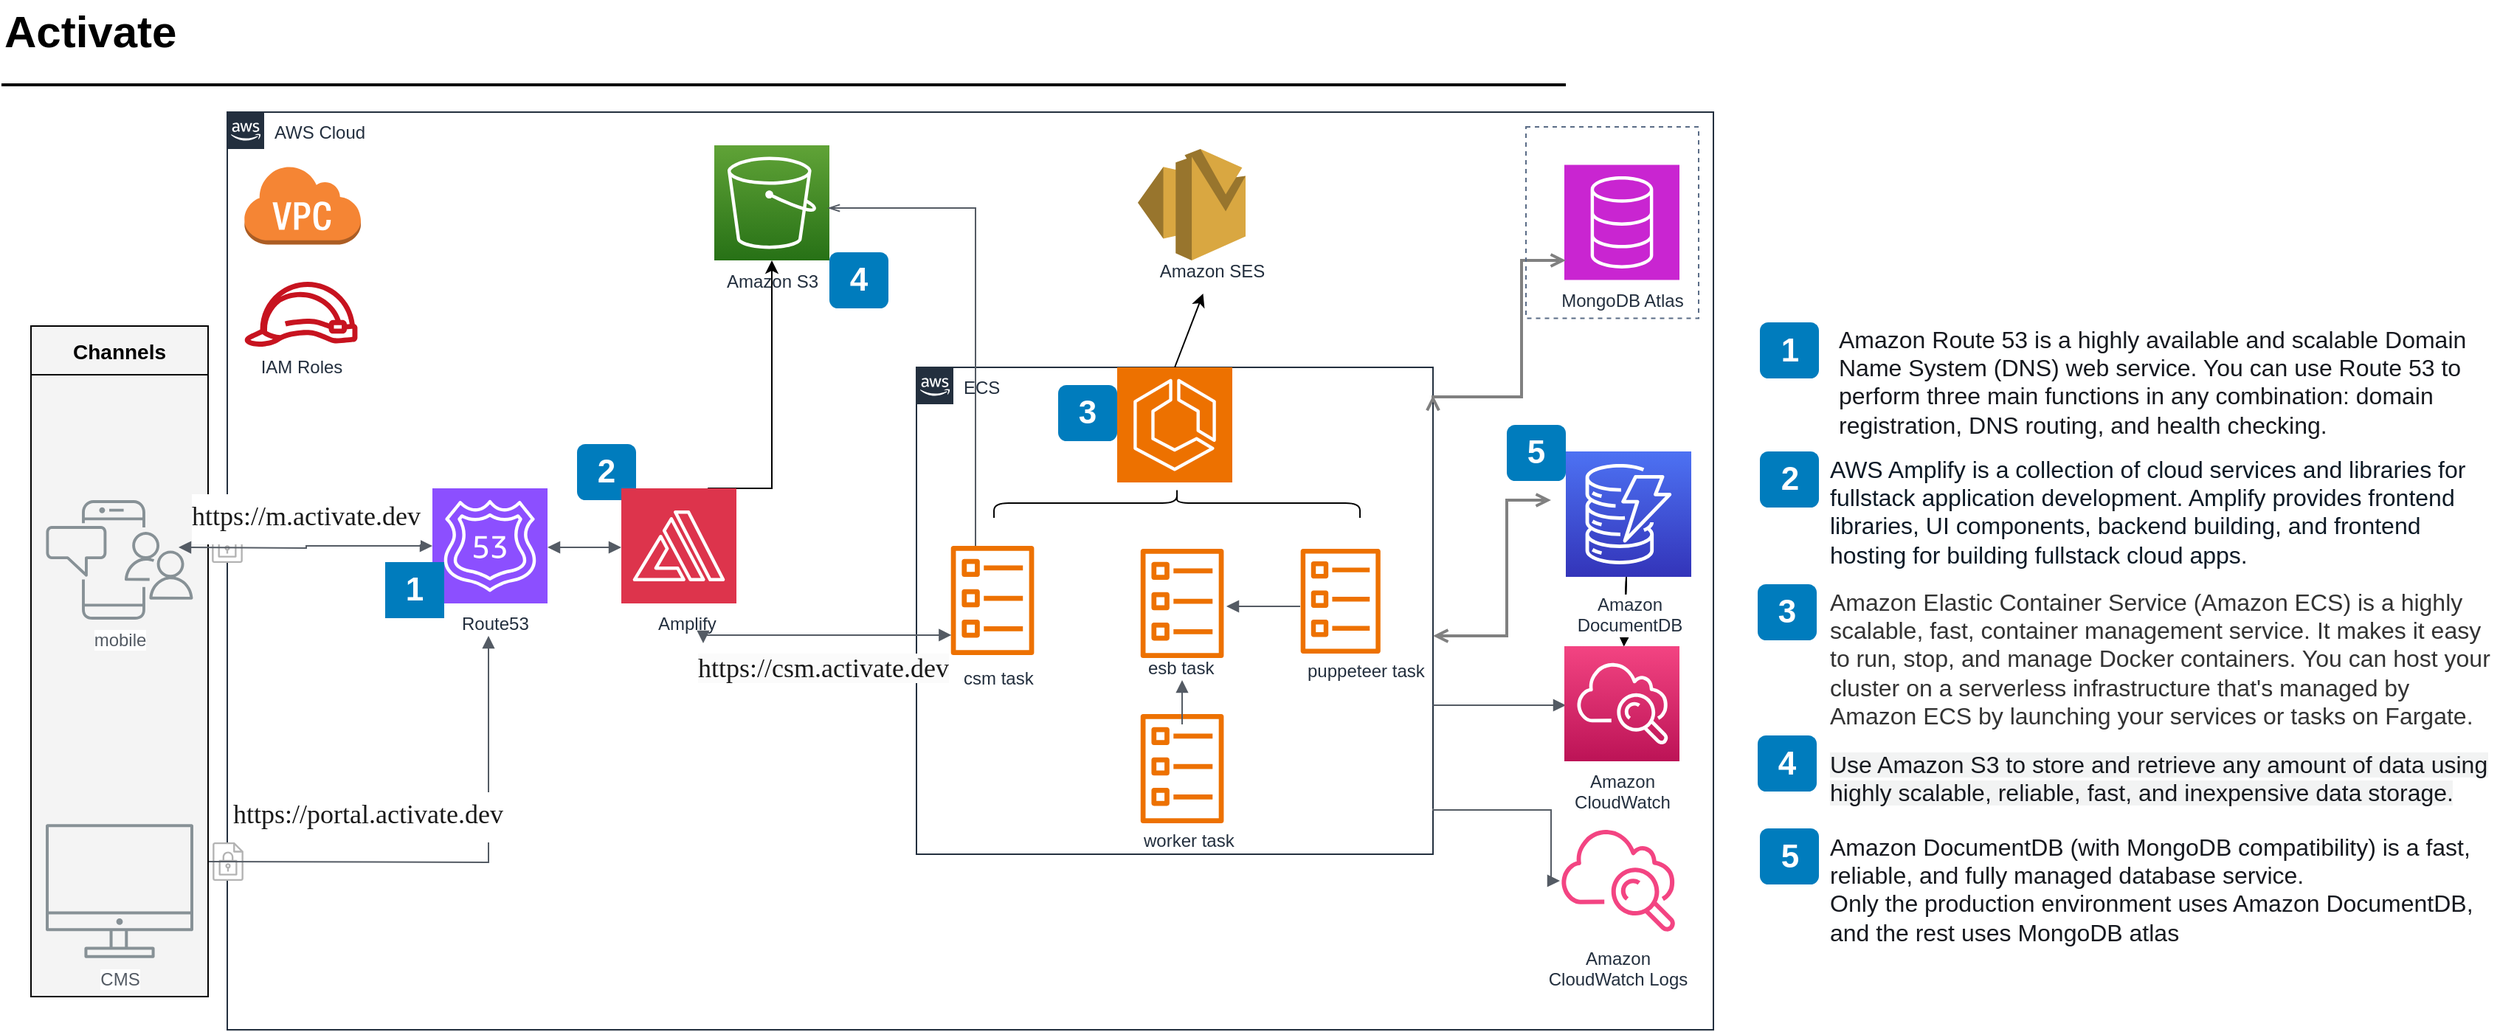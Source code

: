 <mxfile version="24.6.5" type="github">
  <diagram id="oN_dZjyq7tLWCpyC6PZo" name="Page-3">
    <mxGraphModel dx="2854" dy="494" grid="1" gridSize="10" guides="1" tooltips="1" connect="1" arrows="1" fold="1" page="1" pageScale="1" pageWidth="850" pageHeight="1100" math="0" shadow="0">
      <root>
        <mxCell id="0" />
        <mxCell id="1" parent="0" />
        <mxCell id="nvhKP5HM8xwmb2Cr7Fva-1" value="AWS Cloud" style="points=[[0,0],[0.25,0],[0.5,0],[0.75,0],[1,0],[1,0.25],[1,0.5],[1,0.75],[1,1],[0.75,1],[0.5,1],[0.25,1],[0,1],[0,0.75],[0,0.5],[0,0.25]];outlineConnect=0;gradientColor=none;html=1;whiteSpace=wrap;fontSize=12;fontStyle=0;shape=mxgraph.aws4.group;grIcon=mxgraph.aws4.group_aws_cloud_alt;strokeColor=#232F3E;fillColor=none;verticalAlign=top;align=left;spacingLeft=30;fontColor=#232F3E;dashed=0;labelBackgroundColor=none;container=1;pointerEvents=0;collapsible=0;recursiveResize=0;" vertex="1" parent="1">
          <mxGeometry x="-697" y="88" width="1007" height="622" as="geometry" />
        </mxCell>
        <mxCell id="2ERiE-DVfAWmRAEf4H8A-1" value="" style="sketch=0;points=[[0,0,0],[0.25,0,0],[0.5,0,0],[0.75,0,0],[1,0,0],[0,1,0],[0.25,1,0],[0.5,1,0],[0.75,1,0],[1,1,0],[0,0.25,0],[0,0.5,0],[0,0.75,0],[1,0.25,0],[1,0.5,0],[1,0.75,0]];outlineConnect=0;fontColor=#232F3E;fillColor=#8C4FFF;strokeColor=#ffffff;dashed=0;verticalLabelPosition=bottom;verticalAlign=top;align=center;html=1;fontSize=12;fontStyle=0;aspect=fixed;shape=mxgraph.aws4.resourceIcon;resIcon=mxgraph.aws4.route_53;" vertex="1" parent="nvhKP5HM8xwmb2Cr7Fva-1">
          <mxGeometry x="139" y="255" width="78" height="78" as="geometry" />
        </mxCell>
        <mxCell id="nvhKP5HM8xwmb2Cr7Fva-65" value="Amazon S3" style="outlineConnect=0;fontColor=#232F3E;gradientColor=#60A337;gradientDirection=north;fillColor=#277116;strokeColor=#ffffff;dashed=0;verticalLabelPosition=bottom;verticalAlign=top;align=center;html=1;fontSize=12;fontStyle=0;aspect=fixed;shape=mxgraph.aws4.resourceIcon;resIcon=mxgraph.aws4.s3;labelBackgroundColor=none;" vertex="1" parent="nvhKP5HM8xwmb2Cr7Fva-1">
          <mxGeometry x="330" y="22.5" width="78" height="78" as="geometry" />
        </mxCell>
        <mxCell id="nvhKP5HM8xwmb2Cr7Fva-62" value="1" style="rounded=1;whiteSpace=wrap;html=1;fillColor=#007CBD;strokeColor=none;fontColor=#FFFFFF;fontStyle=1;fontSize=22;labelBackgroundColor=none;arcSize=0;" vertex="1" parent="nvhKP5HM8xwmb2Cr7Fva-1">
          <mxGeometry x="107" y="305" width="40" height="38" as="geometry" />
        </mxCell>
        <mxCell id="2ERiE-DVfAWmRAEf4H8A-4" value="2" style="rounded=1;whiteSpace=wrap;html=1;fillColor=#007CBD;strokeColor=none;fontColor=#FFFFFF;fontStyle=1;fontSize=22;labelBackgroundColor=none;" vertex="1" parent="nvhKP5HM8xwmb2Cr7Fva-1">
          <mxGeometry x="237" y="225" width="40" height="38" as="geometry" />
        </mxCell>
        <mxCell id="ofdgv1xV2ZphtMdpXVPZ-7" style="edgeStyle=orthogonalEdgeStyle;rounded=0;orthogonalLoop=1;jettySize=auto;html=1;exitX=0.75;exitY=0;exitDx=0;exitDy=0;exitPerimeter=0;" edge="1" parent="nvhKP5HM8xwmb2Cr7Fva-1" source="ofdgv1xV2ZphtMdpXVPZ-1" target="nvhKP5HM8xwmb2Cr7Fva-65">
          <mxGeometry relative="1" as="geometry">
            <Array as="points">
              <mxPoint x="369" y="255" />
            </Array>
          </mxGeometry>
        </mxCell>
        <mxCell id="ofdgv1xV2ZphtMdpXVPZ-1" value="" style="sketch=0;points=[[0,0,0],[0.25,0,0],[0.5,0,0],[0.75,0,0],[1,0,0],[0,1,0],[0.25,1,0],[0.5,1,0],[0.75,1,0],[1,1,0],[0,0.25,0],[0,0.5,0],[0,0.75,0],[1,0.25,0],[1,0.5,0],[1,0.75,0]];outlineConnect=0;fontColor=#232F3E;fillColor=#DD344C;strokeColor=#ffffff;dashed=0;verticalLabelPosition=bottom;verticalAlign=top;align=center;html=1;fontSize=12;fontStyle=0;aspect=fixed;shape=mxgraph.aws4.resourceIcon;resIcon=mxgraph.aws4.amplify;" vertex="1" parent="nvhKP5HM8xwmb2Cr7Fva-1">
          <mxGeometry x="267" y="255" width="78" height="78" as="geometry" />
        </mxCell>
        <mxCell id="ofdgv1xV2ZphtMdpXVPZ-2" value="" style="edgeStyle=orthogonalEdgeStyle;html=1;endArrow=block;elbow=vertical;startArrow=block;startFill=1;endFill=1;strokeColor=#545B64;rounded=0;" edge="1" parent="nvhKP5HM8xwmb2Cr7Fva-1">
          <mxGeometry width="100" relative="1" as="geometry">
            <mxPoint x="217" y="295" as="sourcePoint" />
            <mxPoint x="267" y="295" as="targetPoint" />
          </mxGeometry>
        </mxCell>
        <mxCell id="nvhKP5HM8xwmb2Cr7Fva-63" value="4" style="rounded=1;whiteSpace=wrap;html=1;fillColor=#007CBD;strokeColor=none;fontColor=#FFFFFF;fontStyle=1;fontSize=22;labelBackgroundColor=none;" vertex="1" parent="nvhKP5HM8xwmb2Cr7Fva-1">
          <mxGeometry x="408" y="95" width="40" height="38" as="geometry" />
        </mxCell>
        <mxCell id="c7yBR3n4T7XLjnJSdbYd-3" value="&lt;div style=&quot;text-align: center;&quot;&gt;&lt;font color=&quot;#232f3e&quot;&gt;&lt;span style=&quot;text-wrap: nowrap; background-color: rgb(255, 255, 255);&quot;&gt;Amplify&lt;/span&gt;&lt;/font&gt;&lt;/div&gt;" style="text;whiteSpace=wrap;html=1;" vertex="1" parent="nvhKP5HM8xwmb2Cr7Fva-1">
          <mxGeometry x="289.5" y="333" width="33" height="27" as="geometry" />
        </mxCell>
        <mxCell id="c7yBR3n4T7XLjnJSdbYd-4" value="&lt;div style=&quot;text-align: center;&quot;&gt;&lt;font color=&quot;#232f3e&quot;&gt;&lt;span style=&quot;text-wrap: nowrap; background-color: rgb(255, 255, 255);&quot;&gt;Route53&lt;/span&gt;&lt;/font&gt;&lt;/div&gt;" style="text;whiteSpace=wrap;html=1;" vertex="1" parent="nvhKP5HM8xwmb2Cr7Fva-1">
          <mxGeometry x="157" y="333" width="33" height="40" as="geometry" />
        </mxCell>
        <mxCell id="nvhKP5HM8xwmb2Cr7Fva-104" value="" style="group" vertex="1" connectable="0" parent="nvhKP5HM8xwmb2Cr7Fva-1">
          <mxGeometry x="-10.0" y="495" width="21" height="26" as="geometry" />
        </mxCell>
        <mxCell id="nvhKP5HM8xwmb2Cr7Fva-105" value="" style="rounded=0;whiteSpace=wrap;html=1;labelBackgroundColor=#ffffff;fontSize=14;align=center;strokeColor=none;" vertex="1" parent="nvhKP5HM8xwmb2Cr7Fva-104">
          <mxGeometry width="21" height="26" as="geometry" />
        </mxCell>
        <mxCell id="nvhKP5HM8xwmb2Cr7Fva-106" value="" style="outlineConnect=0;fontColor=#232F3E;gradientColor=none;fillColor=#B3B3B3;strokeColor=none;dashed=0;verticalLabelPosition=bottom;verticalAlign=top;align=center;html=1;fontSize=12;fontStyle=0;aspect=fixed;pointerEvents=1;shape=mxgraph.aws4.encrypted_data;labelBackgroundColor=#ffffff;" vertex="1" parent="nvhKP5HM8xwmb2Cr7Fva-104">
          <mxGeometry width="21" height="26" as="geometry" />
        </mxCell>
        <UserObject label="&lt;meta charset=&quot;utf-8&quot;&gt;&lt;p style=&quot;forced-color-adjust: none; white-space-collapse: preserve; margin: 0px; line-height: 1px;&quot;&gt;&lt;span style=&quot;forced-color-adjust: none; font-family: &amp;quot;Microsoft YaHei&amp;quot;; color: rgb(25, 25, 25);&quot;&gt;&lt;font style=&quot;forced-color-adjust: none; font-size: 18px;&quot;&gt;&lt;br class=&quot;Apple-interchange-newline&quot;&gt;&lt;br style=&quot;forced-color-adjust: none;&quot;&gt;&lt;/font&gt;&lt;/span&gt;&lt;/p&gt;&lt;p style=&quot;forced-color-adjust: none; white-space-collapse: preserve; margin: 0px; line-height: 1px;&quot;&gt;&lt;span style=&quot;forced-color-adjust: none; font-family: &amp;quot;Microsoft YaHei&amp;quot;; color: rgb(25, 25, 25);&quot;&gt;&lt;font style=&quot;forced-color-adjust: none; font-size: 18px;&quot;&gt;&lt;br style=&quot;forced-color-adjust: none;&quot;&gt;&lt;/font&gt;&lt;/span&gt;&lt;/p&gt;&lt;p style=&quot;forced-color-adjust: none; white-space-collapse: preserve; margin: 0px; line-height: 1px;&quot;&gt;&lt;span style=&quot;forced-color-adjust: none; font-family: &amp;quot;Microsoft YaHei&amp;quot;; color: rgb(25, 25, 25);&quot;&gt;&lt;font style=&quot;forced-color-adjust: none; font-size: 18px;&quot;&gt;&lt;br style=&quot;forced-color-adjust: none;&quot;&gt;&lt;/font&gt;&lt;/span&gt;&lt;/p&gt;&lt;p style=&quot;forced-color-adjust: none; white-space-collapse: preserve; margin: 0px; line-height: 1px;&quot;&gt;&lt;span style=&quot;forced-color-adjust: none; font-family: &amp;quot;Microsoft YaHei&amp;quot;; color: rgb(25, 25, 25);&quot;&gt;&lt;font style=&quot;forced-color-adjust: none; font-size: 18px;&quot;&gt;&lt;br style=&quot;forced-color-adjust: none;&quot;&gt;&lt;/font&gt;&lt;/span&gt;&lt;/p&gt;&lt;p style=&quot;forced-color-adjust: none; white-space-collapse: preserve; margin: 0px; line-height: 1px;&quot;&gt;&lt;span style=&quot;forced-color-adjust: none; font-family: &amp;quot;Microsoft YaHei&amp;quot;; color: rgb(25, 25, 25);&quot;&gt;&lt;font style=&quot;forced-color-adjust: none; font-size: 18px;&quot;&gt;https://portal.activate.dev&lt;/font&gt;&lt;/span&gt;&lt;/p&gt;&lt;p style=&quot;forced-color-adjust: none; white-space-collapse: preserve; margin: 0px; line-height: 16px; font-family: &amp;quot;Microsoft YaHei&amp;quot;; font-size: 12pt;&quot;&gt;&lt;br style=&quot;forced-color-adjust: none; color: rgb(0, 0, 0); font-family: &amp;quot;Microsoft YaHei&amp;quot;; font-size: 16px; font-style: normal; font-variant-ligatures: normal; font-variant-caps: normal; font-weight: 400; letter-spacing: normal; orphans: 2; text-align: left; text-indent: 0px; text-transform: none; widows: 2; word-spacing: 0px; -webkit-text-stroke-width: 0px; white-space: pre-wrap; background-color: rgb(251, 251, 251); text-decoration-thickness: initial; text-decoration-style: initial; text-decoration-color: initial;&quot;&gt;&lt;/p&gt;" link="&lt;meta charset=&quot;utf-8&quot;&gt;&lt;p style=&quot;forced-color-adjust: none; white-space-collapse: preserve; margin: 0px; line-height: 1px;&quot;&gt;&lt;span style=&quot;forced-color-adjust: none; font-family: &amp;quot;Microsoft YaHei&amp;quot;; color: rgb(25, 25, 25);&quot;&gt;&lt;font style=&quot;forced-color-adjust: none; font-size: 18px;&quot;&gt;&lt;br class=&quot;Apple-interchange-newline&quot;&gt;&lt;br style=&quot;forced-color-adjust: none;&quot;&gt;&lt;/font&gt;&lt;/span&gt;&lt;/p&gt;&lt;p style=&quot;forced-color-adjust: none; white-space-collapse: preserve; margin: 0px; line-height: 1px;&quot;&gt;&lt;span style=&quot;forced-color-adjust: none; font-family: &amp;quot;Microsoft YaHei&amp;quot;; color: rgb(25, 25, 25);&quot;&gt;&lt;font style=&quot;forced-color-adjust: none; font-size: 18px;&quot;&gt;&lt;br style=&quot;forced-color-adjust: none;&quot;&gt;&lt;/font&gt;&lt;/span&gt;&lt;/p&gt;&lt;p style=&quot;forced-color-adjust: none; white-space-collapse: preserve; margin: 0px; line-height: 1px;&quot;&gt;&lt;span style=&quot;forced-color-adjust: none; font-family: &amp;quot;Microsoft YaHei&amp;quot;; color: rgb(25, 25, 25);&quot;&gt;&lt;font style=&quot;forced-color-adjust: none; font-size: 18px;&quot;&gt;&lt;br style=&quot;forced-color-adjust: none;&quot;&gt;&lt;/font&gt;&lt;/span&gt;&lt;/p&gt;&lt;p style=&quot;forced-color-adjust: none; white-space-collapse: preserve; margin: 0px; line-height: 1px;&quot;&gt;&lt;span style=&quot;forced-color-adjust: none; font-family: &amp;quot;Microsoft YaHei&amp;quot;; color: rgb(25, 25, 25);&quot;&gt;&lt;font style=&quot;forced-color-adjust: none; font-size: 18px;&quot;&gt;&lt;br style=&quot;forced-color-adjust: none;&quot;&gt;&lt;/font&gt;&lt;/span&gt;&lt;/p&gt;&lt;p style=&quot;forced-color-adjust: none; white-space-collapse: preserve; margin: 0px; line-height: 1px;&quot;&gt;&lt;span style=&quot;forced-color-adjust: none; font-family: &amp;quot;Microsoft YaHei&amp;quot;; color: rgb(25, 25, 25);&quot;&gt;&lt;font style=&quot;forced-color-adjust: none; font-size: 18px;&quot;&gt;https://portal.activate.dev&lt;/font&gt;&lt;/span&gt;&lt;/p&gt;&lt;p style=&quot;forced-color-adjust: none; white-space-collapse: preserve; margin: 0px; line-height: 16px; font-family: &amp;quot;Microsoft YaHei&amp;quot;; font-size: 12pt;&quot;&gt;&lt;br style=&quot;forced-color-adjust: none; color: rgb(0, 0, 0); font-family: &amp;quot;Microsoft YaHei&amp;quot;; font-size: 16px; font-style: normal; font-variant-ligatures: normal; font-variant-caps: normal; font-weight: 400; letter-spacing: normal; orphans: 2; text-align: left; text-indent: 0px; text-transform: none; widows: 2; word-spacing: 0px; -webkit-text-stroke-width: 0px; white-space: pre-wrap; background-color: rgb(251, 251, 251); text-decoration-thickness: initial; text-decoration-style: initial; text-decoration-color: initial;&quot;&gt;&lt;/p&gt;" id="2ERiE-DVfAWmRAEf4H8A-10">
          <mxCell style="edgeStyle=orthogonalEdgeStyle;html=1;endArrow=block;elbow=vertical;startArrow=block;startFill=1;endFill=1;strokeColor=#545B64;rounded=0;entryX=0.606;entryY=0.55;entryDx=0;entryDy=0;entryPerimeter=0;" edge="1" parent="nvhKP5HM8xwmb2Cr7Fva-104" target="c7yBR3n4T7XLjnJSdbYd-4">
            <mxGeometry x="-0.334" y="31" width="100" relative="1" as="geometry">
              <mxPoint x="-13.0" y="13" as="sourcePoint" />
              <mxPoint x="136.0" y="-99" as="targetPoint" />
              <mxPoint as="offset" />
            </mxGeometry>
          </mxCell>
        </UserObject>
        <mxCell id="c7yBR3n4T7XLjnJSdbYd-53" value="ECS" style="points=[[0,0],[0.25,0],[0.5,0],[0.75,0],[1,0],[1,0.25],[1,0.5],[1,0.75],[1,1],[0.75,1],[0.5,1],[0.25,1],[0,1],[0,0.75],[0,0.5],[0,0.25]];outlineConnect=0;gradientColor=none;html=1;whiteSpace=wrap;fontSize=12;fontStyle=0;container=1;pointerEvents=0;collapsible=0;recursiveResize=0;shape=mxgraph.aws4.group;grIcon=mxgraph.aws4.group_aws_cloud_alt;strokeColor=#232F3E;fillColor=none;verticalAlign=top;align=left;spacingLeft=30;fontColor=#232F3E;dashed=0;" vertex="1" parent="nvhKP5HM8xwmb2Cr7Fva-1">
          <mxGeometry x="467" y="173" width="350" height="330" as="geometry" />
        </mxCell>
        <mxCell id="7A9sbMXcNeyiRrZDGs7s-1" value="" style="sketch=0;points=[[0,0,0],[0.25,0,0],[0.5,0,0],[0.75,0,0],[1,0,0],[0,1,0],[0.25,1,0],[0.5,1,0],[0.75,1,0],[1,1,0],[0,0.25,0],[0,0.5,0],[0,0.75,0],[1,0.25,0],[1,0.5,0],[1,0.75,0]];outlineConnect=0;fontColor=#232F3E;fillColor=#ED7100;strokeColor=#ffffff;dashed=0;verticalLabelPosition=bottom;verticalAlign=top;align=center;html=1;fontSize=12;fontStyle=0;aspect=fixed;shape=mxgraph.aws4.resourceIcon;resIcon=mxgraph.aws4.ecs;" vertex="1" parent="c7yBR3n4T7XLjnJSdbYd-53">
          <mxGeometry x="136" width="78" height="78" as="geometry" />
        </mxCell>
        <mxCell id="c7yBR3n4T7XLjnJSdbYd-1" value="" style="sketch=0;outlineConnect=0;fontColor=#232F3E;gradientColor=none;fillColor=#ED7100;strokeColor=none;dashed=0;verticalLabelPosition=bottom;verticalAlign=top;align=center;html=1;fontSize=12;fontStyle=0;aspect=fixed;pointerEvents=1;shape=mxgraph.aws4.ecs_task;" vertex="1" parent="c7yBR3n4T7XLjnJSdbYd-53">
          <mxGeometry x="23" y="121" width="57.04" height="74" as="geometry" />
        </mxCell>
        <mxCell id="c7yBR3n4T7XLjnJSdbYd-5" value="&lt;div style=&quot;text-align: center;&quot;&gt;&lt;font color=&quot;#232f3e&quot;&gt;&lt;span style=&quot;text-wrap: nowrap; background-color: rgb(255, 255, 255);&quot;&gt;csm task&lt;/span&gt;&lt;/font&gt;&lt;/div&gt;" style="text;whiteSpace=wrap;html=1;" vertex="1" parent="c7yBR3n4T7XLjnJSdbYd-53">
          <mxGeometry x="30" y="197" width="50" height="25" as="geometry" />
        </mxCell>
        <mxCell id="c7yBR3n4T7XLjnJSdbYd-6" value="" style="sketch=0;outlineConnect=0;fontColor=#232F3E;gradientColor=none;fillColor=#ED7100;strokeColor=none;dashed=0;verticalLabelPosition=bottom;verticalAlign=top;align=center;html=1;fontSize=12;fontStyle=0;aspect=fixed;pointerEvents=1;shape=mxgraph.aws4.ecs_task;" vertex="1" parent="c7yBR3n4T7XLjnJSdbYd-53">
          <mxGeometry x="151.52" y="123" width="57.04" height="74" as="geometry" />
        </mxCell>
        <mxCell id="c7yBR3n4T7XLjnJSdbYd-7" value="&lt;div style=&quot;text-align: center;&quot;&gt;&lt;font color=&quot;#232f3e&quot;&gt;&lt;span style=&quot;text-wrap: nowrap; background-color: rgb(255, 255, 255);&quot;&gt;esb task&lt;/span&gt;&lt;/font&gt;&lt;/div&gt;" style="text;whiteSpace=wrap;html=1;" vertex="1" parent="c7yBR3n4T7XLjnJSdbYd-53">
          <mxGeometry x="155.04" y="189.5" width="50" height="40" as="geometry" />
        </mxCell>
        <mxCell id="c7yBR3n4T7XLjnJSdbYd-9" value="&lt;div style=&quot;text-align: center;&quot;&gt;&lt;font color=&quot;#232f3e&quot;&gt;&lt;span style=&quot;text-wrap: nowrap; background-color: rgb(255, 255, 255);&quot;&gt;worker task&lt;/span&gt;&lt;/font&gt;&lt;/div&gt;" style="text;whiteSpace=wrap;html=1;" vertex="1" parent="c7yBR3n4T7XLjnJSdbYd-53">
          <mxGeometry x="151.52" y="307" width="50" height="40" as="geometry" />
        </mxCell>
        <mxCell id="c7yBR3n4T7XLjnJSdbYd-10" value="" style="sketch=0;outlineConnect=0;fontColor=#232F3E;gradientColor=none;fillColor=#ED7100;strokeColor=none;dashed=0;verticalLabelPosition=bottom;verticalAlign=top;align=center;html=1;fontSize=12;fontStyle=0;aspect=fixed;pointerEvents=1;shape=mxgraph.aws4.ecs_task;" vertex="1" parent="c7yBR3n4T7XLjnJSdbYd-53">
          <mxGeometry x="260" y="123" width="54.73" height="71" as="geometry" />
        </mxCell>
        <mxCell id="c7yBR3n4T7XLjnJSdbYd-11" value="&lt;div style=&quot;text-align: center;&quot;&gt;&lt;font color=&quot;#232f3e&quot;&gt;&lt;span style=&quot;text-wrap: nowrap; background-color: rgb(255, 255, 255);&quot;&gt;puppeteer task&lt;/span&gt;&lt;/font&gt;&lt;/div&gt;" style="text;whiteSpace=wrap;html=1;" vertex="1" parent="c7yBR3n4T7XLjnJSdbYd-53">
          <mxGeometry x="262.52" y="192" width="50" height="40" as="geometry" />
        </mxCell>
        <mxCell id="c7yBR3n4T7XLjnJSdbYd-54" value="" style="sketch=0;outlineConnect=0;fontColor=#232F3E;gradientColor=none;fillColor=#ED7100;strokeColor=none;dashed=0;verticalLabelPosition=bottom;verticalAlign=top;align=center;html=1;fontSize=12;fontStyle=0;aspect=fixed;pointerEvents=1;shape=mxgraph.aws4.ecs_task;" vertex="1" parent="c7yBR3n4T7XLjnJSdbYd-53">
          <mxGeometry x="151.52" y="235" width="57.04" height="74" as="geometry" />
        </mxCell>
        <mxCell id="c7yBR3n4T7XLjnJSdbYd-93" value="" style="edgeStyle=orthogonalEdgeStyle;html=1;endArrow=block;elbow=vertical;startArrow=none;endFill=1;strokeColor=#545B64;rounded=0;" edge="1" parent="c7yBR3n4T7XLjnJSdbYd-53">
          <mxGeometry width="100" relative="1" as="geometry">
            <mxPoint x="180" y="242" as="sourcePoint" />
            <mxPoint x="180" y="212" as="targetPoint" />
          </mxGeometry>
        </mxCell>
        <mxCell id="c7yBR3n4T7XLjnJSdbYd-94" value="" style="edgeStyle=orthogonalEdgeStyle;html=1;endArrow=none;elbow=vertical;startArrow=block;startFill=1;strokeColor=#545B64;rounded=0;" edge="1" parent="c7yBR3n4T7XLjnJSdbYd-53">
          <mxGeometry width="100" relative="1" as="geometry">
            <mxPoint x="210" y="162" as="sourcePoint" />
            <mxPoint x="260" y="162" as="targetPoint" />
          </mxGeometry>
        </mxCell>
        <mxCell id="c7yBR3n4T7XLjnJSdbYd-95" value="" style="shape=curlyBracket;whiteSpace=wrap;html=1;rounded=1;flipH=1;labelPosition=right;verticalLabelPosition=middle;align=left;verticalAlign=middle;rotation=-90;" vertex="1" parent="c7yBR3n4T7XLjnJSdbYd-53">
          <mxGeometry x="166.52" y="-32" width="20" height="248" as="geometry" />
        </mxCell>
        <mxCell id="nvhKP5HM8xwmb2Cr7Fva-91" value="3" style="rounded=1;whiteSpace=wrap;html=1;fillColor=#007CBD;strokeColor=none;fontColor=#FFFFFF;fontStyle=1;fontSize=22;labelBackgroundColor=none;" vertex="1" parent="c7yBR3n4T7XLjnJSdbYd-53">
          <mxGeometry x="96" y="12" width="40" height="38" as="geometry" />
        </mxCell>
        <mxCell id="1p68aLotlaid3wazq8v--7" value="" style="edgeStyle=orthogonalEdgeStyle;html=1;endArrow=block;elbow=vertical;startArrow=none;endFill=1;strokeColor=#545B64;rounded=0;" edge="1" parent="c7yBR3n4T7XLjnJSdbYd-53">
          <mxGeometry width="100" relative="1" as="geometry">
            <mxPoint x="350" y="229" as="sourcePoint" />
            <mxPoint x="440" y="229" as="targetPoint" />
          </mxGeometry>
        </mxCell>
        <mxCell id="c7yBR3n4T7XLjnJSdbYd-65" value="" style="edgeStyle=orthogonalEdgeStyle;html=1;endArrow=none;elbow=vertical;startArrow=openThin;startFill=0;strokeColor=#545B64;rounded=0;" edge="1" parent="nvhKP5HM8xwmb2Cr7Fva-1" target="c7yBR3n4T7XLjnJSdbYd-1">
          <mxGeometry width="100" relative="1" as="geometry">
            <mxPoint x="407" y="65" as="sourcePoint" />
            <mxPoint x="507" y="65" as="targetPoint" />
            <Array as="points">
              <mxPoint x="507" y="65" />
            </Array>
          </mxGeometry>
        </mxCell>
        <mxCell id="c7yBR3n4T7XLjnJSdbYd-75" value="" style="edgeStyle=orthogonalEdgeStyle;html=1;endArrow=block;elbow=vertical;startArrow=block;startFill=1;endFill=1;strokeColor=#545B64;rounded=0;exitX=0.5;exitY=1;exitDx=0;exitDy=0;entryX=0.006;entryY=0.817;entryDx=0;entryDy=0;entryPerimeter=0;" edge="1" parent="nvhKP5HM8xwmb2Cr7Fva-1" target="c7yBR3n4T7XLjnJSdbYd-1">
          <mxGeometry width="100" relative="1" as="geometry">
            <mxPoint x="322.5" y="360" as="sourcePoint" />
            <mxPoint x="507" y="415" as="targetPoint" />
            <Array as="points">
              <mxPoint x="323" y="355" />
            </Array>
          </mxGeometry>
        </mxCell>
        <UserObject label="&lt;span style=&quot;color: rgb(25, 25, 25); font-family: &amp;quot;Microsoft YaHei&amp;quot;; font-size: 18px; font-style: normal; font-variant-ligatures: normal; font-variant-caps: normal; font-weight: 400; letter-spacing: normal; orphans: 2; text-align: left; text-indent: 0px; text-transform: none; widows: 2; word-spacing: 0px; -webkit-text-stroke-width: 0px; white-space: pre-wrap; background-color: rgb(251, 251, 251); text-decoration-thickness: initial; text-decoration-style: initial; text-decoration-color: initial; display: inline !important; float: none;&quot;&gt;https://csm.activate.dev&lt;/span&gt;" link="&lt;span style=&quot;color: rgb(25, 25, 25); font-family: &amp;quot;Microsoft YaHei&amp;quot;; font-size: 18px; font-style: normal; font-variant-ligatures: normal; font-variant-caps: normal; font-weight: 400; letter-spacing: normal; orphans: 2; text-align: left; text-indent: 0px; text-transform: none; widows: 2; word-spacing: 0px; -webkit-text-stroke-width: 0px; white-space: pre-wrap; background-color: rgb(251, 251, 251); text-decoration-thickness: initial; text-decoration-style: initial; text-decoration-color: initial; display: inline !important; float: none;&quot;&gt;https://m.activate.dev&lt;/span&gt;" id="c7yBR3n4T7XLjnJSdbYd-76">
          <mxCell style="text;whiteSpace=wrap;html=1;" vertex="1" parent="nvhKP5HM8xwmb2Cr7Fva-1">
            <mxGeometry x="317" y="360" width="190" height="50" as="geometry" />
          </mxCell>
        </UserObject>
        <mxCell id="c7yBR3n4T7XLjnJSdbYd-96" value="" style="outlineConnect=0;dashed=0;verticalLabelPosition=bottom;verticalAlign=top;align=center;html=1;shape=mxgraph.aws3.ses;fillColor=#D9A741;gradientColor=none;" vertex="1" parent="nvhKP5HM8xwmb2Cr7Fva-1">
          <mxGeometry x="617" y="25" width="73" height="75.5" as="geometry" />
        </mxCell>
        <mxCell id="wa8ynL8fI9HxT8jH8f1H-2" value="" style="edgeStyle=none;rounded=0;orthogonalLoop=1;jettySize=auto;html=1;" edge="1" parent="nvhKP5HM8xwmb2Cr7Fva-1" source="xPJT9Stf68ofQnfXHzNw-1" target="xPJT9Stf68ofQnfXHzNw-3">
          <mxGeometry relative="1" as="geometry" />
        </mxCell>
        <mxCell id="wa8ynL8fI9HxT8jH8f1H-3" value="" style="edgeStyle=none;rounded=0;orthogonalLoop=1;jettySize=auto;html=1;" edge="1" parent="nvhKP5HM8xwmb2Cr7Fva-1" source="xPJT9Stf68ofQnfXHzNw-1" target="xPJT9Stf68ofQnfXHzNw-3">
          <mxGeometry relative="1" as="geometry" />
        </mxCell>
        <mxCell id="wa8ynL8fI9HxT8jH8f1H-4" value="" style="edgeStyle=none;rounded=0;orthogonalLoop=1;jettySize=auto;html=1;" edge="1" parent="nvhKP5HM8xwmb2Cr7Fva-1" source="xPJT9Stf68ofQnfXHzNw-1" target="xPJT9Stf68ofQnfXHzNw-3">
          <mxGeometry relative="1" as="geometry" />
        </mxCell>
        <mxCell id="xPJT9Stf68ofQnfXHzNw-1" value="Amazon&lt;br&gt;DocumentDB" style="outlineConnect=0;fontColor=#232F3E;gradientColor=#4D72F3;gradientDirection=north;fillColor=#3334B9;strokeColor=#ffffff;dashed=0;verticalLabelPosition=bottom;verticalAlign=top;align=center;html=1;fontSize=12;fontStyle=0;aspect=fixed;shape=mxgraph.aws4.resourceIcon;resIcon=mxgraph.aws4.dynamodb;labelBackgroundColor=#ffffff;spacingTop=5;" vertex="1" parent="nvhKP5HM8xwmb2Cr7Fva-1">
          <mxGeometry x="907" y="230" width="85" height="85" as="geometry" />
        </mxCell>
        <mxCell id="xPJT9Stf68ofQnfXHzNw-3" value="Amazon&lt;br&gt;CloudWatch&lt;br&gt;" style="outlineConnect=0;fontColor=#232F3E;gradientColor=#F34482;gradientDirection=north;fillColor=#BC1356;strokeColor=#ffffff;dashed=0;verticalLabelPosition=bottom;verticalAlign=top;align=center;html=1;fontSize=12;fontStyle=0;aspect=fixed;shape=mxgraph.aws4.resourceIcon;resIcon=mxgraph.aws4.cloudwatch;labelBackgroundColor=#ffffff;" vertex="1" parent="nvhKP5HM8xwmb2Cr7Fva-1">
          <mxGeometry x="906.0" y="362" width="78" height="78" as="geometry" />
        </mxCell>
        <mxCell id="pndnJOXuF24JS8JKWzcY-1" value="IAM Roles" style="outlineConnect=0;fontColor=#232F3E;gradientColor=none;fillColor=#C7131F;strokeColor=none;dashed=0;verticalLabelPosition=bottom;verticalAlign=top;align=center;html=1;fontSize=12;fontStyle=0;aspect=fixed;pointerEvents=1;shape=mxgraph.aws4.role;labelBackgroundColor=#ffffff;" vertex="1" parent="nvhKP5HM8xwmb2Cr7Fva-1">
          <mxGeometry x="11.0" y="115" width="78" height="44" as="geometry" />
        </mxCell>
        <mxCell id="pndnJOXuF24JS8JKWzcY-2" value="Amazon&lt;br&gt;CloudWatch Logs&lt;br&gt;" style="outlineConnect=0;fontColor=#232F3E;gradientColor=none;gradientDirection=north;fillColor=#F34482;strokeColor=none;dashed=0;verticalLabelPosition=bottom;verticalAlign=top;align=center;html=1;fontSize=12;fontStyle=0;aspect=fixed;shape=mxgraph.aws4.cloudwatch;labelBackgroundColor=#ffffff;" vertex="1" parent="nvhKP5HM8xwmb2Cr7Fva-1">
          <mxGeometry x="903.0" y="482" width="78" height="78" as="geometry" />
        </mxCell>
        <mxCell id="pndnJOXuF24JS8JKWzcY-4" value="" style="outlineConnect=0;dashed=0;verticalLabelPosition=bottom;verticalAlign=top;align=center;html=1;shape=mxgraph.aws3.virtual_private_cloud;fillColor=#F58534;gradientColor=none;" vertex="1" parent="nvhKP5HM8xwmb2Cr7Fva-1">
          <mxGeometry x="11" y="35.75" width="79.5" height="54" as="geometry" />
        </mxCell>
        <mxCell id="OcN_Lp90Ig2VBt2PdGqW-1" style="edgeStyle=orthogonalEdgeStyle;rounded=0;orthogonalLoop=1;jettySize=auto;html=1;startArrow=open;startFill=0;endArrow=open;endFill=0;strokeWidth=2;strokeColor=#808080;" edge="1" parent="nvhKP5HM8xwmb2Cr7Fva-1">
          <mxGeometry relative="1" as="geometry">
            <Array as="points">
              <mxPoint x="867" y="355" />
              <mxPoint x="867" y="263" />
            </Array>
            <mxPoint x="816.999" y="355" as="sourcePoint" />
            <mxPoint x="897" y="263" as="targetPoint" />
          </mxGeometry>
        </mxCell>
        <mxCell id="1p68aLotlaid3wazq8v--1" value="5" style="rounded=1;whiteSpace=wrap;html=1;fillColor=#007CBD;strokeColor=none;fontColor=#FFFFFF;fontStyle=1;fontSize=22;labelBackgroundColor=none;" vertex="1" parent="nvhKP5HM8xwmb2Cr7Fva-1">
          <mxGeometry x="867" y="212" width="40" height="38" as="geometry" />
        </mxCell>
        <mxCell id="vIbLw6qgS7vREDe--TYZ-4" value="&lt;span style=&quot;background-color: rgb(255, 255, 255);&quot;&gt;MongoDB Atlas&lt;/span&gt;" style="sketch=0;points=[[0,0,0],[0.25,0,0],[0.5,0,0],[0.75,0,0],[1,0,0],[0,1,0],[0.25,1,0],[0.5,1,0],[0.75,1,0],[1,1,0],[0,0.25,0],[0,0.5,0],[0,0.75,0],[1,0.25,0],[1,0.5,0],[1,0.75,0]];outlineConnect=0;fontColor=#232F3E;fillColor=#C925D1;strokeColor=#ffffff;dashed=0;verticalLabelPosition=bottom;verticalAlign=top;align=center;html=1;fontSize=12;fontStyle=0;aspect=fixed;shape=mxgraph.aws4.resourceIcon;resIcon=mxgraph.aws4.database;" vertex="1" parent="nvhKP5HM8xwmb2Cr7Fva-1">
          <mxGeometry x="906" y="35.75" width="78" height="78" as="geometry" />
        </mxCell>
        <mxCell id="1p68aLotlaid3wazq8v--8" value="" style="edgeStyle=orthogonalEdgeStyle;html=1;endArrow=block;elbow=vertical;startArrow=none;endFill=1;strokeColor=#545B64;rounded=0;" edge="1" parent="nvhKP5HM8xwmb2Cr7Fva-1" target="pndnJOXuF24JS8JKWzcY-2">
          <mxGeometry width="100" relative="1" as="geometry">
            <mxPoint x="817" y="472" as="sourcePoint" />
            <mxPoint x="917" y="472" as="targetPoint" />
            <Array as="points">
              <mxPoint x="897" y="473" />
              <mxPoint x="897" y="521" />
            </Array>
          </mxGeometry>
        </mxCell>
        <mxCell id="1p68aLotlaid3wazq8v--9" style="edgeStyle=orthogonalEdgeStyle;rounded=0;orthogonalLoop=1;jettySize=auto;html=1;startArrow=open;startFill=0;endArrow=open;endFill=0;strokeWidth=2;strokeColor=#808080;" edge="1" parent="nvhKP5HM8xwmb2Cr7Fva-1">
          <mxGeometry relative="1" as="geometry">
            <Array as="points">
              <mxPoint x="877" y="193" />
              <mxPoint x="877" y="101" />
            </Array>
            <mxPoint x="817" y="192" as="sourcePoint" />
            <mxPoint x="907" y="100.5" as="targetPoint" />
          </mxGeometry>
        </mxCell>
        <mxCell id="1p68aLotlaid3wazq8v--10" value="" style="fillColor=none;strokeColor=#5A6C86;dashed=1;verticalAlign=top;fontStyle=0;fontColor=#5A6C86;whiteSpace=wrap;html=1;" vertex="1" parent="nvhKP5HM8xwmb2Cr7Fva-1">
          <mxGeometry x="880" y="10" width="117" height="129.75" as="geometry" />
        </mxCell>
        <mxCell id="nvhKP5HM8xwmb2Cr7Fva-33" value="1" style="rounded=1;whiteSpace=wrap;html=1;fillColor=#007CBD;strokeColor=none;fontColor=#FFFFFF;fontStyle=1;fontSize=22;labelBackgroundColor=none;" vertex="1" parent="1">
          <mxGeometry x="341.5" y="230.5" width="40" height="38" as="geometry" />
        </mxCell>
        <mxCell id="nvhKP5HM8xwmb2Cr7Fva-34" value="2" style="rounded=1;whiteSpace=wrap;html=1;fillColor=#007CBD;strokeColor=none;fontColor=#FFFFFF;fontStyle=1;fontSize=22;labelBackgroundColor=none;" vertex="1" parent="1">
          <mxGeometry x="341.5" y="318" width="40" height="38" as="geometry" />
        </mxCell>
        <mxCell id="nvhKP5HM8xwmb2Cr7Fva-35" value="3" style="rounded=1;whiteSpace=wrap;html=1;fillColor=#007CBD;strokeColor=none;fontColor=#FFFFFF;fontStyle=1;fontSize=22;labelBackgroundColor=none;" vertex="1" parent="1">
          <mxGeometry x="340" y="408" width="40" height="38" as="geometry" />
        </mxCell>
        <mxCell id="nvhKP5HM8xwmb2Cr7Fva-36" value="4" style="rounded=1;whiteSpace=wrap;html=1;fillColor=#007CBD;strokeColor=none;fontColor=#FFFFFF;fontStyle=1;fontSize=22;labelBackgroundColor=none;" vertex="1" parent="1">
          <mxGeometry x="340" y="510.5" width="40" height="38" as="geometry" />
        </mxCell>
        <mxCell id="nvhKP5HM8xwmb2Cr7Fva-37" value="5" style="rounded=1;whiteSpace=wrap;html=1;fillColor=#007CBD;strokeColor=none;fontColor=#FFFFFF;fontStyle=1;fontSize=22;labelBackgroundColor=none;" vertex="1" parent="1">
          <mxGeometry x="341.5" y="573.5" width="40" height="38" as="geometry" />
        </mxCell>
        <mxCell id="nvhKP5HM8xwmb2Cr7Fva-42" value="Activate" style="text;html=1;resizable=0;points=[];autosize=1;align=left;verticalAlign=top;spacingTop=-4;fontSize=30;fontStyle=1;labelBackgroundColor=none;" vertex="1" parent="1">
          <mxGeometry x="-850" y="12.5" width="130" height="40" as="geometry" />
        </mxCell>
        <mxCell id="nvhKP5HM8xwmb2Cr7Fva-44" value="" style="line;strokeWidth=2;html=1;fontSize=14;labelBackgroundColor=none;" vertex="1" parent="1">
          <mxGeometry x="-850" y="64.5" width="1060" height="10" as="geometry" />
        </mxCell>
        <mxCell id="nvhKP5HM8xwmb2Cr7Fva-45" value="&lt;p style=&quot;white-space-collapse: preserve; margin: 0px;&quot;&gt;&lt;span style=&quot;color: rgb(22, 25, 31); font-family: &amp;quot;Amazon Ember&amp;quot;, Helvetica, Arial, sans-serif; font-size: 16px; white-space-collapse: collapse; background-color: rgb(255, 255, 255);&quot;&gt;Amazon Route&amp;nbsp;53 is a highly available and scalable Domain Name System (DNS) web service. You can use Route&amp;nbsp;53 to perform three main functions in any combination: domain registration, DNS routing, and health checking.&lt;/span&gt;&lt;br&gt;&lt;/p&gt;" style="text;html=1;align=left;verticalAlign=top;spacingTop=-4;fontSize=14;labelBackgroundColor=none;whiteSpace=wrap;" vertex="1" parent="1">
          <mxGeometry x="393" y="230" width="449" height="118" as="geometry" />
        </mxCell>
        <mxCell id="nvhKP5HM8xwmb2Cr7Fva-47" value="&lt;span style=&quot;color: rgb(51, 51, 51); font-family: Helvetica, arial, freesans, clean, sans-serif; background-color: rgb(255, 255, 255);&quot;&gt;&lt;font style=&quot;font-size: 16px;&quot;&gt;Amazon Elastic Container Service (Amazon ECS) is a highly scalable, fast, container management service. It makes it easy to run, stop, and manage Docker containers. You can host your cluster on a serverless infrastructure that&#39;s managed by Amazon ECS by launching your services or tasks on Fargate.&lt;/font&gt;&lt;/span&gt;" style="text;html=1;align=left;verticalAlign=top;spacingTop=-4;fontSize=14;labelBackgroundColor=none;whiteSpace=wrap;" vertex="1" parent="1">
          <mxGeometry x="387.25" y="408" width="450" height="117" as="geometry" />
        </mxCell>
        <mxCell id="nvhKP5HM8xwmb2Cr7Fva-48" value="&lt;span style=&quot;color: rgb(22, 25, 31); font-family: &amp;quot;Amazon Ember&amp;quot;, Helvetica, Arial, sans-serif; font-size: 16px; background-color: rgb(242, 243, 243);&quot;&gt;Use Amazon S3 to store and retrieve any amount of data using highly scalable, reliable, fast, and inexpensive data storage.&lt;/span&gt;" style="text;html=1;align=left;verticalAlign=top;spacingTop=-4;fontSize=14;labelBackgroundColor=none;whiteSpace=wrap;" vertex="1" parent="1">
          <mxGeometry x="387.25" y="518" width="450" height="50" as="geometry" />
        </mxCell>
        <mxCell id="nvhKP5HM8xwmb2Cr7Fva-49" value="&lt;span style=&quot;color: rgb(22, 25, 31); font-family: &amp;quot;Amazon Ember&amp;quot;, Helvetica, Arial, sans-serif; background-color: rgb(255, 255, 255);&quot;&gt;&lt;font style=&quot;font-size: 16px;&quot;&gt;Amazon DocumentDB (with MongoDB compatibility) is a fast, reliable, and fully managed database service.&amp;nbsp;&lt;/font&gt;&lt;/span&gt;&lt;div&gt;&lt;font size=&quot;3&quot; face=&quot;Amazon Ember, Helvetica, Arial, sans-serif&quot; color=&quot;#16191f&quot;&gt;&lt;span style=&quot;background-color: rgb(255, 255, 255);&quot;&gt;Only the production environment uses Amazon DocumentDB, and the rest uses MongoDB atlas&lt;/span&gt;&lt;/font&gt;&lt;br&gt;&lt;/div&gt;" style="text;html=1;align=left;verticalAlign=top;spacingTop=-4;fontSize=14;labelBackgroundColor=none;whiteSpace=wrap;" vertex="1" parent="1">
          <mxGeometry x="387.25" y="573.5" width="449" height="114" as="geometry" />
        </mxCell>
        <mxCell id="nvhKP5HM8xwmb2Cr7Fva-57" value="Channels" style="swimlane;fontSize=14;align=center;swimlaneFillColor=#f4f4f4;fillColor=#f4f4f4;startSize=33;container=1;pointerEvents=0;collapsible=0;recursiveResize=0;" vertex="1" parent="1">
          <mxGeometry x="-830" y="233" width="120" height="454.5" as="geometry" />
        </mxCell>
        <mxCell id="n6OkfpM4ppHcxT8dJHTf-1" value="CMS" style="outlineConnect=0;gradientColor=none;fontColor=#545B64;strokeColor=none;fillColor=#879196;dashed=0;verticalLabelPosition=bottom;verticalAlign=top;align=center;html=1;fontSize=12;fontStyle=0;aspect=fixed;shape=mxgraph.aws4.illustration_desktop;pointerEvents=1;labelBackgroundColor=#ffffff;" vertex="1" parent="nvhKP5HM8xwmb2Cr7Fva-57">
          <mxGeometry x="10" y="337.5" width="100" height="91" as="geometry" />
        </mxCell>
        <mxCell id="mFfnFaYDSQrFarNhjZhR-1" value="mobile" style="outlineConnect=0;gradientColor=none;fontColor=#545B64;strokeColor=none;fillColor=#879196;dashed=0;verticalLabelPosition=bottom;verticalAlign=top;align=center;html=1;fontSize=12;fontStyle=0;aspect=fixed;shape=mxgraph.aws4.illustration_notification;pointerEvents=1;labelBackgroundColor=#ffffff;" vertex="1" parent="nvhKP5HM8xwmb2Cr7Fva-57">
          <mxGeometry x="10" y="118" width="100" height="81" as="geometry" />
        </mxCell>
        <mxCell id="nvhKP5HM8xwmb2Cr7Fva-110" value="" style="group" vertex="1" connectable="0" parent="1">
          <mxGeometry x="-707.5" y="367.5" width="21" height="26" as="geometry" />
        </mxCell>
        <mxCell id="nvhKP5HM8xwmb2Cr7Fva-111" value="" style="rounded=0;whiteSpace=wrap;html=1;labelBackgroundColor=#ffffff;fontSize=14;align=center;strokeColor=none;" vertex="1" parent="nvhKP5HM8xwmb2Cr7Fva-110">
          <mxGeometry width="21" height="26" as="geometry" />
        </mxCell>
        <mxCell id="nvhKP5HM8xwmb2Cr7Fva-112" value="" style="outlineConnect=0;fontColor=#232F3E;gradientColor=none;fillColor=#B3B3B3;strokeColor=none;dashed=0;verticalLabelPosition=bottom;verticalAlign=top;align=center;html=1;fontSize=12;fontStyle=0;aspect=fixed;pointerEvents=1;shape=mxgraph.aws4.encrypted_data;labelBackgroundColor=#ffffff;" vertex="1" parent="nvhKP5HM8xwmb2Cr7Fva-110">
          <mxGeometry width="21" height="26" as="geometry" />
        </mxCell>
        <mxCell id="c7yBR3n4T7XLjnJSdbYd-66" value="&lt;span style=&quot;color: rgb(13, 26, 38); font-family: &amp;quot;Amazon Ember&amp;quot;, sans-serif; font-size: 16px; background-color: rgb(255, 255, 255);&quot;&gt;AWS Amplify is a collection of cloud services and libraries for fullstack application development. Amplify provides frontend libraries, UI components, backend building, and frontend hosting for building fullstack cloud apps.&lt;/span&gt;" style="text;html=1;align=left;verticalAlign=top;spacingTop=-4;fontSize=14;labelBackgroundColor=none;whiteSpace=wrap;" vertex="1" parent="1">
          <mxGeometry x="387.25" y="318" width="450" height="90" as="geometry" />
        </mxCell>
        <mxCell id="c7yBR3n4T7XLjnJSdbYd-97" value="&lt;span style=&quot;color: rgb(35, 47, 62);&quot;&gt;Amazon SES&lt;/span&gt;" style="text;html=1;align=center;verticalAlign=middle;resizable=0;points=[];autosize=1;strokeColor=none;fillColor=none;" vertex="1" parent="1">
          <mxGeometry x="-75" y="181" width="90" height="30" as="geometry" />
        </mxCell>
        <mxCell id="i4lFZitDBc-_XitTyaKs-4" style="edgeStyle=none;rounded=0;orthogonalLoop=1;jettySize=auto;html=1;exitX=0.5;exitY=0;exitDx=0;exitDy=0;" edge="1" parent="1" source="c7yBR3n4T7XLjnJSdbYd-53" target="c7yBR3n4T7XLjnJSdbYd-97">
          <mxGeometry relative="1" as="geometry" />
        </mxCell>
        <UserObject label="&lt;p style=&quot;forced-color-adjust: none; white-space-collapse: preserve; margin: 0px; line-height: 1px;&quot;&gt;&lt;span style=&quot;forced-color-adjust: none; font-family: &amp;quot;Microsoft YaHei&amp;quot;; color: rgb(25, 25, 25);&quot;&gt;&lt;font style=&quot;forced-color-adjust: none; font-size: 18px;&quot;&gt;&lt;br style=&quot;forced-color-adjust: none;&quot; class=&quot;Apple-interchange-newline&quot;&gt;&lt;br style=&quot;forced-color-adjust: none;&quot;&gt;&lt;/font&gt;&lt;/span&gt;&lt;/p&gt;&lt;p style=&quot;forced-color-adjust: none; white-space-collapse: preserve; margin: 0px; line-height: 1px;&quot;&gt;&lt;span style=&quot;forced-color-adjust: none; font-family: &amp;quot;Microsoft YaHei&amp;quot;; color: rgb(25, 25, 25);&quot;&gt;&lt;font style=&quot;forced-color-adjust: none; font-size: 18px;&quot;&gt;&lt;br style=&quot;forced-color-adjust: none;&quot;&gt;&lt;/font&gt;&lt;/span&gt;&lt;/p&gt;&lt;p style=&quot;forced-color-adjust: none; white-space-collapse: preserve; margin: 0px; line-height: 1px;&quot;&gt;&lt;span style=&quot;forced-color-adjust: none; font-family: &amp;quot;Microsoft YaHei&amp;quot;; color: rgb(25, 25, 25);&quot;&gt;&lt;font style=&quot;forced-color-adjust: none; font-size: 18px;&quot;&gt;&lt;br style=&quot;forced-color-adjust: none;&quot;&gt;&lt;/font&gt;&lt;/span&gt;&lt;/p&gt;&lt;p style=&quot;forced-color-adjust: none; white-space-collapse: preserve; margin: 0px; line-height: 1px;&quot;&gt;&lt;span style=&quot;forced-color-adjust: none; font-family: &amp;quot;Microsoft YaHei&amp;quot;; color: rgb(25, 25, 25);&quot;&gt;&lt;font style=&quot;forced-color-adjust: none; font-size: 18px;&quot;&gt;&lt;br style=&quot;forced-color-adjust: none;&quot;&gt;&lt;/font&gt;&lt;/span&gt;&lt;/p&gt;&lt;p style=&quot;forced-color-adjust: none; white-space-collapse: preserve; margin: 0px; line-height: 1px;&quot;&gt;&lt;span style=&quot;forced-color-adjust: none; font-family: &amp;quot;Microsoft YaHei&amp;quot;; color: rgb(25, 25, 25);&quot;&gt;&lt;font style=&quot;forced-color-adjust: none; font-size: 18px;&quot;&gt;https://m.activate.dev&lt;/font&gt;&lt;/span&gt;&lt;/p&gt;&lt;p style=&quot;forced-color-adjust: none; white-space-collapse: preserve; margin: 0px; line-height: 16px; font-family: &amp;quot;Microsoft YaHei&amp;quot;; font-size: 12pt;&quot;&gt;&lt;br style=&quot;forced-color-adjust: none; color: rgb(0, 0, 0); font-family: &amp;quot;Microsoft YaHei&amp;quot;; font-size: 16px; font-style: normal; font-variant-ligatures: normal; font-variant-caps: normal; font-weight: 400; letter-spacing: normal; orphans: 2; text-indent: 0px; text-transform: none; widows: 2; word-spacing: 0px; -webkit-text-stroke-width: 0px; white-space: pre-wrap; text-decoration-thickness: initial; text-decoration-style: initial; text-decoration-color: initial; text-align: left; background-color: rgb(251, 251, 251);&quot;&gt;&lt;/p&gt;" link="&lt;meta charset=&quot;utf-8&quot;&gt;&lt;p style=&quot;forced-color-adjust: none; white-space-collapse: preserve; margin: 0px; line-height: 1px;&quot;&gt;&lt;span style=&quot;forced-color-adjust: none; font-family: &amp;quot;Microsoft YaHei&amp;quot;; color: rgb(25, 25, 25);&quot;&gt;&lt;font style=&quot;forced-color-adjust: none; font-size: 18px;&quot;&gt;&lt;br style=&quot;forced-color-adjust: none;&quot; class=&quot;Apple-interchange-newline&quot;&gt;&lt;br style=&quot;forced-color-adjust: none;&quot;&gt;&lt;/font&gt;&lt;/span&gt;&lt;/p&gt;&lt;p style=&quot;forced-color-adjust: none; white-space-collapse: preserve; margin: 0px; line-height: 1px;&quot;&gt;&lt;span style=&quot;forced-color-adjust: none; font-family: &amp;quot;Microsoft YaHei&amp;quot;; color: rgb(25, 25, 25);&quot;&gt;&lt;font style=&quot;forced-color-adjust: none; font-size: 18px;&quot;&gt;&lt;br style=&quot;forced-color-adjust: none;&quot;&gt;&lt;/font&gt;&lt;/span&gt;&lt;/p&gt;&lt;p style=&quot;forced-color-adjust: none; white-space-collapse: preserve; margin: 0px; line-height: 1px;&quot;&gt;&lt;span style=&quot;forced-color-adjust: none; font-family: &amp;quot;Microsoft YaHei&amp;quot;; color: rgb(25, 25, 25);&quot;&gt;&lt;font style=&quot;forced-color-adjust: none; font-size: 18px;&quot;&gt;&lt;br style=&quot;forced-color-adjust: none;&quot;&gt;&lt;/font&gt;&lt;/span&gt;&lt;/p&gt;&lt;p style=&quot;forced-color-adjust: none; white-space-collapse: preserve; margin: 0px; line-height: 1px;&quot;&gt;&lt;span style=&quot;forced-color-adjust: none; font-family: &amp;quot;Microsoft YaHei&amp;quot;; color: rgb(25, 25, 25);&quot;&gt;&lt;font style=&quot;forced-color-adjust: none; font-size: 18px;&quot;&gt;&lt;br style=&quot;forced-color-adjust: none;&quot;&gt;&lt;/font&gt;&lt;/span&gt;&lt;/p&gt;&lt;p style=&quot;forced-color-adjust: none; white-space-collapse: preserve; margin: 0px; line-height: 1px;&quot;&gt;&lt;span style=&quot;forced-color-adjust: none; font-family: &amp;quot;Microsoft YaHei&amp;quot;; color: rgb(25, 25, 25);&quot;&gt;&lt;font style=&quot;forced-color-adjust: none; font-size: 18px;&quot;&gt;https://portal.activate.dev&lt;/font&gt;&lt;/span&gt;&lt;/p&gt;&lt;p style=&quot;forced-color-adjust: none; white-space-collapse: preserve; margin: 0px; line-height: 16px; font-family: &amp;quot;Microsoft YaHei&amp;quot;; font-size: 12pt;&quot;&gt;&lt;br style=&quot;forced-color-adjust: none; color: rgb(0, 0, 0); font-family: &amp;quot;Microsoft YaHei&amp;quot;; font-size: 16px; font-style: normal; font-variant-ligatures: normal; font-variant-caps: normal; font-weight: 400; letter-spacing: normal; orphans: 2; text-indent: 0px; text-transform: none; widows: 2; word-spacing: 0px; -webkit-text-stroke-width: 0px; white-space: pre-wrap; text-decoration-thickness: initial; text-decoration-style: initial; text-decoration-color: initial; text-align: left; background-color: rgb(251, 251, 251);&quot;&gt;&lt;/p&gt;" id="wa8ynL8fI9HxT8jH8f1H-7">
          <mxCell style="edgeStyle=orthogonalEdgeStyle;html=1;endArrow=block;elbow=vertical;startArrow=block;startFill=1;endFill=1;strokeColor=#545B64;rounded=0;entryX=0;entryY=0.5;entryDx=0;entryDy=0;entryPerimeter=0;" edge="1" parent="1" target="2ERiE-DVfAWmRAEf4H8A-1">
            <mxGeometry x="0.016" y="19" width="100" relative="1" as="geometry">
              <mxPoint x="-730" y="383" as="sourcePoint" />
              <mxPoint x="-630" y="383" as="targetPoint" />
              <mxPoint as="offset" />
            </mxGeometry>
          </mxCell>
        </UserObject>
      </root>
    </mxGraphModel>
  </diagram>
</mxfile>
